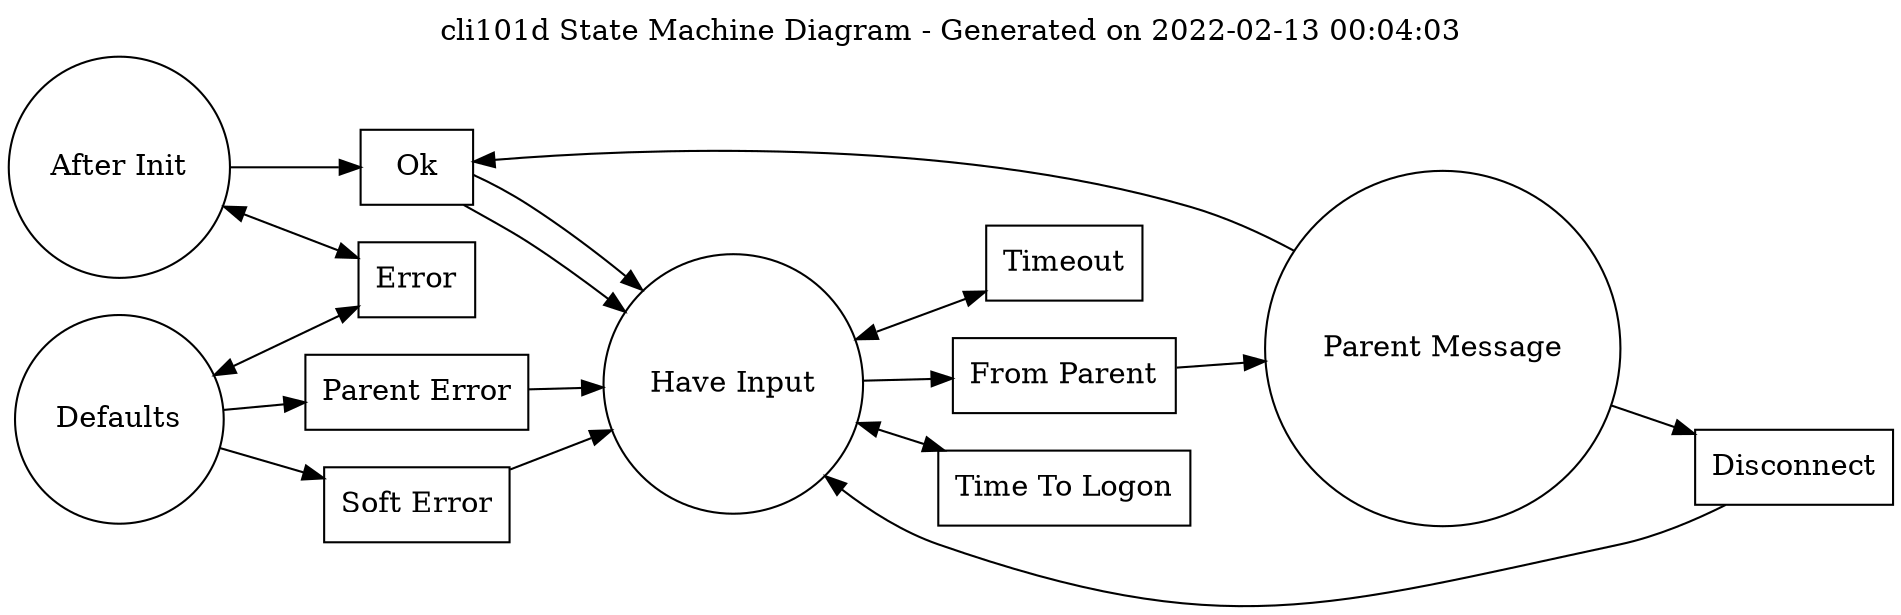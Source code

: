 digraph finite_state_machine {
rankdir=LR;
graph [ dpi = 200 ];
size="24,24";
node [shape = circle, label="After Init"] "After Init_State";
node [shape = circle, label="Defaults"] "Defaults_State";
node [shape = circle, label="Parent Message"] "Parent Message_State";
node [shape = circle, label="Have Input"] "Have Input_State";
node [shape = box, label="Ok"] "Ok_Event";
node [shape = box, label="Timeout"] "Timeout_Event";
node [shape = box, label="From Parent"] "From Parent_Event";
node [shape = box, label="Time To Logon"] "Time To Logon_Event";
node [shape = box, label="Disconnect"] "Disconnect_Event";
node [shape = box, label="Parent Error"] "Parent Error_Event";
node [shape = box, label="Soft Error"] "Soft Error_Event";
node [shape = box, label="Error"] "Error_Event";
edge [dir="forward"] "After Init_State" -> "Ok_Event";
edge [dir="forward"] "Ok_Event" -> "Have Input_State";
edge [dir="both"] "After Init_State" -> "Error_Event";
edge [dir="forward"] "Have Input_State" -> "From Parent_Event";
edge [dir="forward"] "From Parent_Event" -> "Parent Message_State";
edge [dir="both"] "Have Input_State" -> "Timeout_Event";
edge [dir="both"] "Have Input_State" -> "Time To Logon_Event";
edge [dir="forward"] "Parent Message_State" -> "Ok_Event";
edge [dir="forward"] "Ok_Event" -> "Have Input_State";
edge [dir="forward"] "Parent Message_State" -> "Disconnect_Event";
edge [dir="forward"] "Disconnect_Event" -> "Have Input_State";
edge [dir="forward"] "Defaults_State" -> "Soft Error_Event";
edge [dir="forward"] "Soft Error_Event" -> "Have Input_State";
edge [dir="both"] "Defaults_State" -> "Error_Event";
edge [dir="forward"] "Defaults_State" -> "Parent Error_Event";
edge [dir="forward"] "Parent Error_Event" -> "Have Input_State";
labelloc="t";
label="cli101d State Machine Diagram - Generated on 2022-02-13 00:04:03";
}
